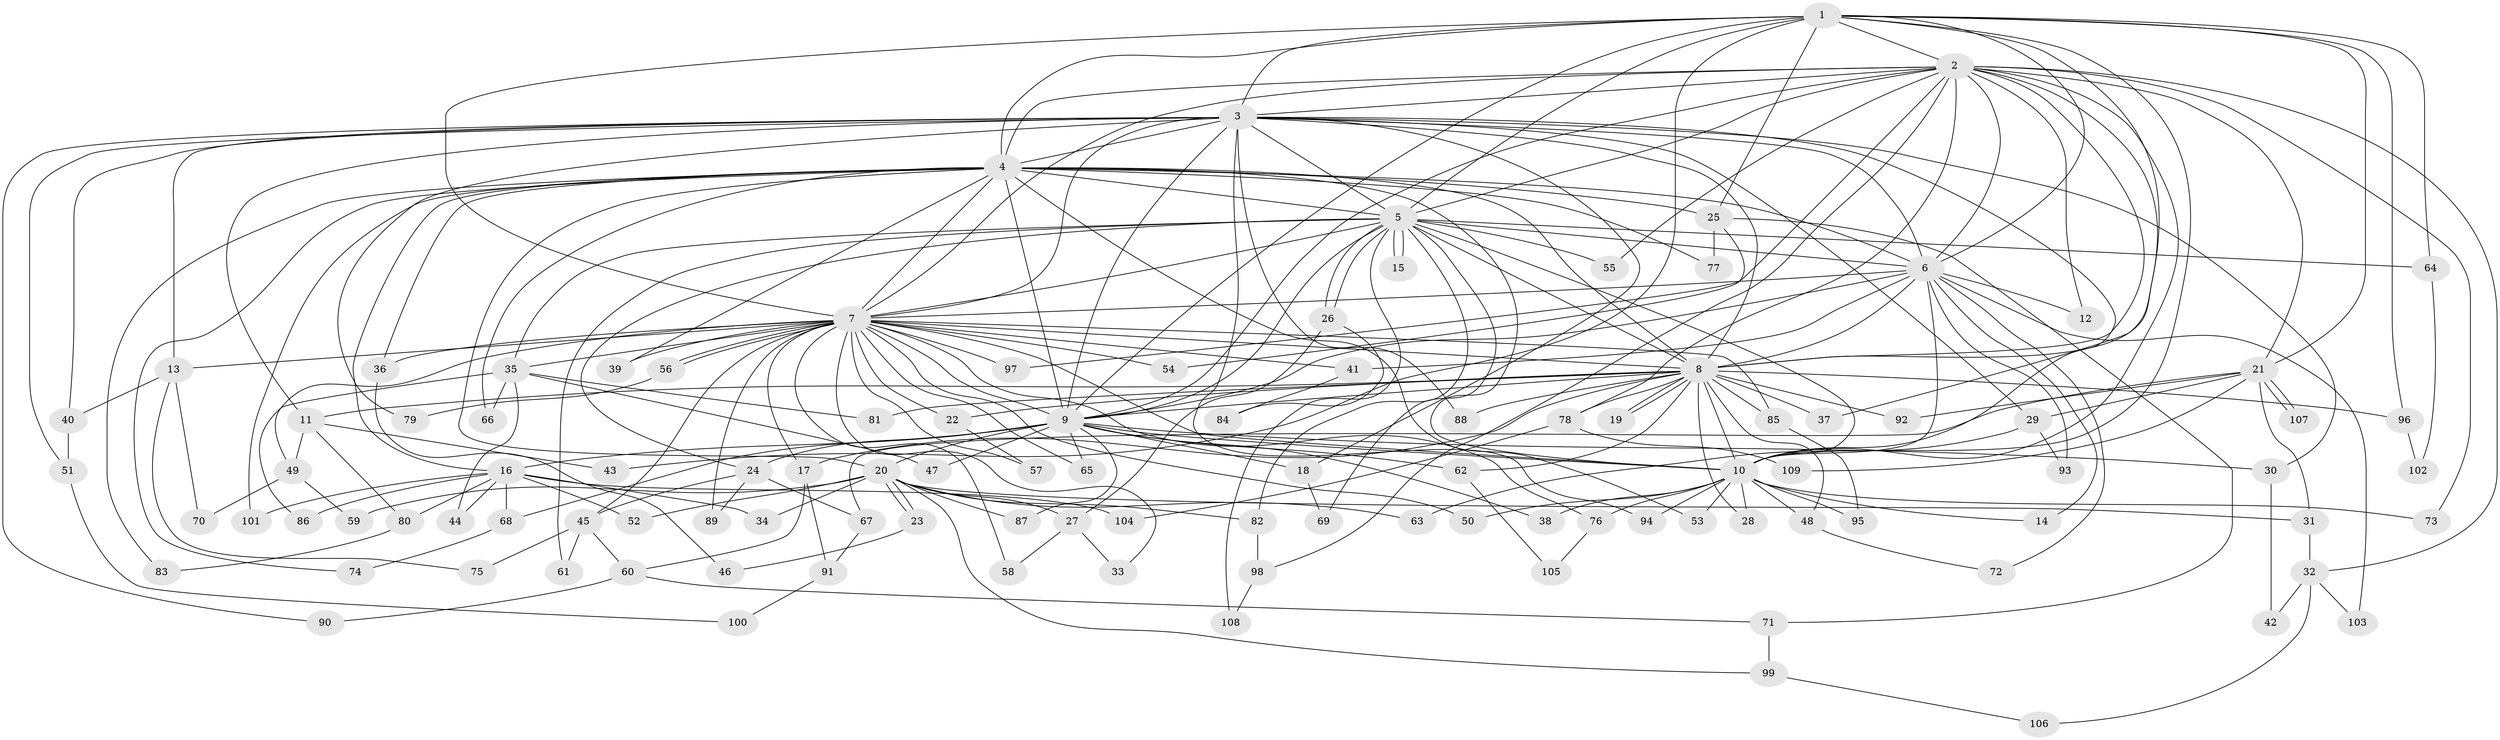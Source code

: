// Generated by graph-tools (version 1.1) at 2025/35/03/09/25 02:35:01]
// undirected, 109 vertices, 243 edges
graph export_dot {
graph [start="1"]
  node [color=gray90,style=filled];
  1;
  2;
  3;
  4;
  5;
  6;
  7;
  8;
  9;
  10;
  11;
  12;
  13;
  14;
  15;
  16;
  17;
  18;
  19;
  20;
  21;
  22;
  23;
  24;
  25;
  26;
  27;
  28;
  29;
  30;
  31;
  32;
  33;
  34;
  35;
  36;
  37;
  38;
  39;
  40;
  41;
  42;
  43;
  44;
  45;
  46;
  47;
  48;
  49;
  50;
  51;
  52;
  53;
  54;
  55;
  56;
  57;
  58;
  59;
  60;
  61;
  62;
  63;
  64;
  65;
  66;
  67;
  68;
  69;
  70;
  71;
  72;
  73;
  74;
  75;
  76;
  77;
  78;
  79;
  80;
  81;
  82;
  83;
  84;
  85;
  86;
  87;
  88;
  89;
  90;
  91;
  92;
  93;
  94;
  95;
  96;
  97;
  98;
  99;
  100;
  101;
  102;
  103;
  104;
  105;
  106;
  107;
  108;
  109;
  1 -- 2;
  1 -- 3;
  1 -- 4;
  1 -- 5;
  1 -- 6;
  1 -- 7;
  1 -- 8;
  1 -- 9;
  1 -- 10;
  1 -- 21;
  1 -- 25;
  1 -- 43;
  1 -- 64;
  1 -- 96;
  2 -- 3;
  2 -- 4;
  2 -- 5;
  2 -- 6;
  2 -- 7;
  2 -- 8;
  2 -- 9;
  2 -- 10;
  2 -- 12;
  2 -- 21;
  2 -- 32;
  2 -- 37;
  2 -- 55;
  2 -- 73;
  2 -- 78;
  2 -- 97;
  2 -- 98;
  3 -- 4;
  3 -- 5;
  3 -- 6;
  3 -- 7;
  3 -- 8;
  3 -- 9;
  3 -- 10;
  3 -- 11;
  3 -- 13;
  3 -- 18;
  3 -- 29;
  3 -- 30;
  3 -- 40;
  3 -- 51;
  3 -- 79;
  3 -- 88;
  3 -- 90;
  3 -- 94;
  4 -- 5;
  4 -- 6;
  4 -- 7;
  4 -- 8;
  4 -- 9;
  4 -- 10;
  4 -- 16;
  4 -- 20;
  4 -- 25;
  4 -- 36;
  4 -- 39;
  4 -- 53;
  4 -- 66;
  4 -- 74;
  4 -- 77;
  4 -- 83;
  4 -- 101;
  5 -- 6;
  5 -- 7;
  5 -- 8;
  5 -- 9;
  5 -- 10;
  5 -- 15;
  5 -- 15;
  5 -- 24;
  5 -- 26;
  5 -- 26;
  5 -- 35;
  5 -- 55;
  5 -- 61;
  5 -- 64;
  5 -- 69;
  5 -- 82;
  5 -- 108;
  6 -- 7;
  6 -- 8;
  6 -- 9;
  6 -- 10;
  6 -- 12;
  6 -- 14;
  6 -- 41;
  6 -- 72;
  6 -- 93;
  6 -- 103;
  7 -- 8;
  7 -- 9;
  7 -- 10;
  7 -- 13;
  7 -- 17;
  7 -- 22;
  7 -- 33;
  7 -- 35;
  7 -- 36;
  7 -- 39;
  7 -- 41;
  7 -- 45;
  7 -- 49;
  7 -- 50;
  7 -- 54;
  7 -- 56;
  7 -- 56;
  7 -- 57;
  7 -- 58;
  7 -- 65;
  7 -- 76;
  7 -- 85;
  7 -- 89;
  7 -- 97;
  8 -- 9;
  8 -- 10;
  8 -- 11;
  8 -- 17;
  8 -- 19;
  8 -- 19;
  8 -- 22;
  8 -- 28;
  8 -- 37;
  8 -- 48;
  8 -- 62;
  8 -- 78;
  8 -- 81;
  8 -- 85;
  8 -- 88;
  8 -- 92;
  8 -- 96;
  9 -- 10;
  9 -- 16;
  9 -- 18;
  9 -- 20;
  9 -- 24;
  9 -- 30;
  9 -- 38;
  9 -- 47;
  9 -- 62;
  9 -- 65;
  9 -- 68;
  9 -- 87;
  10 -- 14;
  10 -- 28;
  10 -- 38;
  10 -- 48;
  10 -- 50;
  10 -- 53;
  10 -- 73;
  10 -- 76;
  10 -- 94;
  10 -- 95;
  11 -- 43;
  11 -- 49;
  11 -- 80;
  13 -- 40;
  13 -- 70;
  13 -- 75;
  16 -- 34;
  16 -- 44;
  16 -- 52;
  16 -- 68;
  16 -- 80;
  16 -- 86;
  16 -- 101;
  16 -- 104;
  17 -- 60;
  17 -- 91;
  18 -- 69;
  20 -- 23;
  20 -- 23;
  20 -- 27;
  20 -- 31;
  20 -- 34;
  20 -- 52;
  20 -- 59;
  20 -- 63;
  20 -- 82;
  20 -- 87;
  20 -- 99;
  21 -- 29;
  21 -- 31;
  21 -- 67;
  21 -- 92;
  21 -- 107;
  21 -- 107;
  21 -- 109;
  22 -- 57;
  23 -- 46;
  24 -- 45;
  24 -- 67;
  24 -- 89;
  25 -- 54;
  25 -- 71;
  25 -- 77;
  26 -- 27;
  26 -- 84;
  27 -- 33;
  27 -- 58;
  29 -- 63;
  29 -- 93;
  30 -- 42;
  31 -- 32;
  32 -- 42;
  32 -- 103;
  32 -- 106;
  35 -- 44;
  35 -- 47;
  35 -- 66;
  35 -- 81;
  35 -- 86;
  36 -- 46;
  40 -- 51;
  41 -- 84;
  45 -- 60;
  45 -- 61;
  45 -- 75;
  48 -- 72;
  49 -- 59;
  49 -- 70;
  51 -- 100;
  56 -- 79;
  60 -- 71;
  60 -- 90;
  62 -- 105;
  64 -- 102;
  67 -- 91;
  68 -- 74;
  71 -- 99;
  76 -- 105;
  78 -- 104;
  78 -- 109;
  80 -- 83;
  82 -- 98;
  85 -- 95;
  91 -- 100;
  96 -- 102;
  98 -- 108;
  99 -- 106;
}
